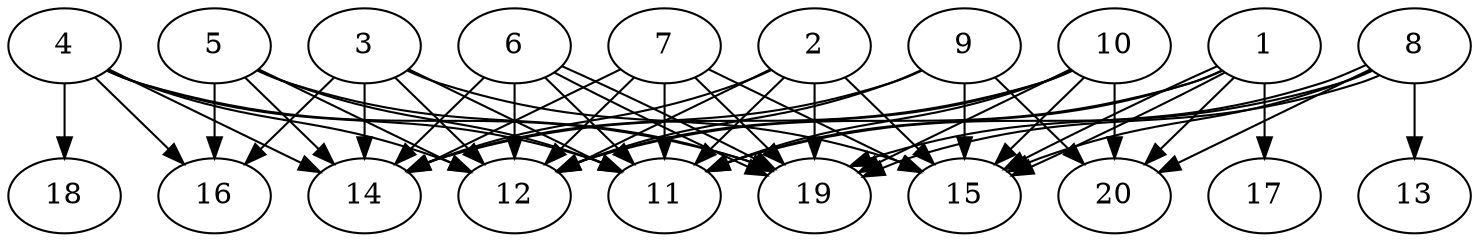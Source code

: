 // DAG automatically generated by daggen at Thu Oct  3 13:58:43 2019
// ./daggen --dot -n 20 --ccr 0.5 --fat 0.9 --regular 0.7 --density 0.9 --mindata 5242880 --maxdata 52428800 
digraph G {
  1 [size="48508928", alpha="0.16", expect_size="24254464"] 
  1 -> 11 [size ="24254464"]
  1 -> 12 [size ="24254464"]
  1 -> 15 [size ="24254464"]
  1 -> 15 [size ="24254464"]
  1 -> 17 [size ="24254464"]
  1 -> 20 [size ="24254464"]
  2 [size="43462656", alpha="0.04", expect_size="21731328"] 
  2 -> 11 [size ="21731328"]
  2 -> 12 [size ="21731328"]
  2 -> 14 [size ="21731328"]
  2 -> 15 [size ="21731328"]
  2 -> 19 [size ="21731328"]
  3 [size="65064960", alpha="0.09", expect_size="32532480"] 
  3 -> 11 [size ="32532480"]
  3 -> 12 [size ="32532480"]
  3 -> 14 [size ="32532480"]
  3 -> 15 [size ="32532480"]
  3 -> 16 [size ="32532480"]
  4 [size="102600704", alpha="0.08", expect_size="51300352"] 
  4 -> 11 [size ="51300352"]
  4 -> 12 [size ="51300352"]
  4 -> 14 [size ="51300352"]
  4 -> 16 [size ="51300352"]
  4 -> 18 [size ="51300352"]
  4 -> 19 [size ="51300352"]
  5 [size="81598464", alpha="0.17", expect_size="40799232"] 
  5 -> 11 [size ="40799232"]
  5 -> 12 [size ="40799232"]
  5 -> 14 [size ="40799232"]
  5 -> 16 [size ="40799232"]
  5 -> 19 [size ="40799232"]
  6 [size="88743936", alpha="0.17", expect_size="44371968"] 
  6 -> 11 [size ="44371968"]
  6 -> 12 [size ="44371968"]
  6 -> 14 [size ="44371968"]
  6 -> 19 [size ="44371968"]
  6 -> 19 [size ="44371968"]
  7 [size="40271872", alpha="0.14", expect_size="20135936"] 
  7 -> 11 [size ="20135936"]
  7 -> 12 [size ="20135936"]
  7 -> 14 [size ="20135936"]
  7 -> 15 [size ="20135936"]
  7 -> 19 [size ="20135936"]
  8 [size="47804416", alpha="0.17", expect_size="23902208"] 
  8 -> 11 [size ="23902208"]
  8 -> 13 [size ="23902208"]
  8 -> 15 [size ="23902208"]
  8 -> 19 [size ="23902208"]
  8 -> 19 [size ="23902208"]
  8 -> 20 [size ="23902208"]
  9 [size="41656320", alpha="0.20", expect_size="20828160"] 
  9 -> 12 [size ="20828160"]
  9 -> 14 [size ="20828160"]
  9 -> 15 [size ="20828160"]
  9 -> 20 [size ="20828160"]
  10 [size="19847168", alpha="0.00", expect_size="9923584"] 
  10 -> 11 [size ="9923584"]
  10 -> 12 [size ="9923584"]
  10 -> 14 [size ="9923584"]
  10 -> 15 [size ="9923584"]
  10 -> 19 [size ="9923584"]
  10 -> 20 [size ="9923584"]
  11 [size="65452032", alpha="0.12", expect_size="32726016"] 
  12 [size="46172160", alpha="0.14", expect_size="23086080"] 
  13 [size="67160064", alpha="0.08", expect_size="33580032"] 
  14 [size="15556608", alpha="0.15", expect_size="7778304"] 
  15 [size="53661696", alpha="0.00", expect_size="26830848"] 
  16 [size="40914944", alpha="0.16", expect_size="20457472"] 
  17 [size="25565184", alpha="0.00", expect_size="12782592"] 
  18 [size="92092416", alpha="0.08", expect_size="46046208"] 
  19 [size="77645824", alpha="0.19", expect_size="38822912"] 
  20 [size="76158976", alpha="0.07", expect_size="38079488"] 
}
